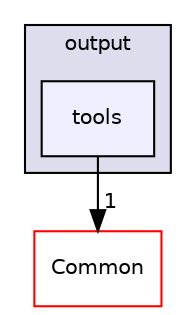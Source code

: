 digraph "SU2_CFD/include/output/tools" {
  compound=true
  node [ fontsize="10", fontname="Helvetica"];
  edge [ labelfontsize="10", labelfontname="Helvetica"];
  subgraph clusterdir_d8beb746e2226fd5f8de32cb0a6789ef {
    graph [ bgcolor="#ddddee", pencolor="black", label="output" fontname="Helvetica", fontsize="10", URL="dir_d8beb746e2226fd5f8de32cb0a6789ef.html"]
  dir_8a4e5ca6e6437682f673056123bb50cd [shape=box, label="tools", style="filled", fillcolor="#eeeeff", pencolor="black", URL="dir_8a4e5ca6e6437682f673056123bb50cd.html"];
  }
  dir_4ab6b4cc6a7edbff49100e9123df213f [shape=box label="Common" fillcolor="white" style="filled" color="red" URL="dir_4ab6b4cc6a7edbff49100e9123df213f.html"];
  dir_8a4e5ca6e6437682f673056123bb50cd->dir_4ab6b4cc6a7edbff49100e9123df213f [headlabel="1", labeldistance=1.5 headhref="dir_000062_000000.html"];
}
